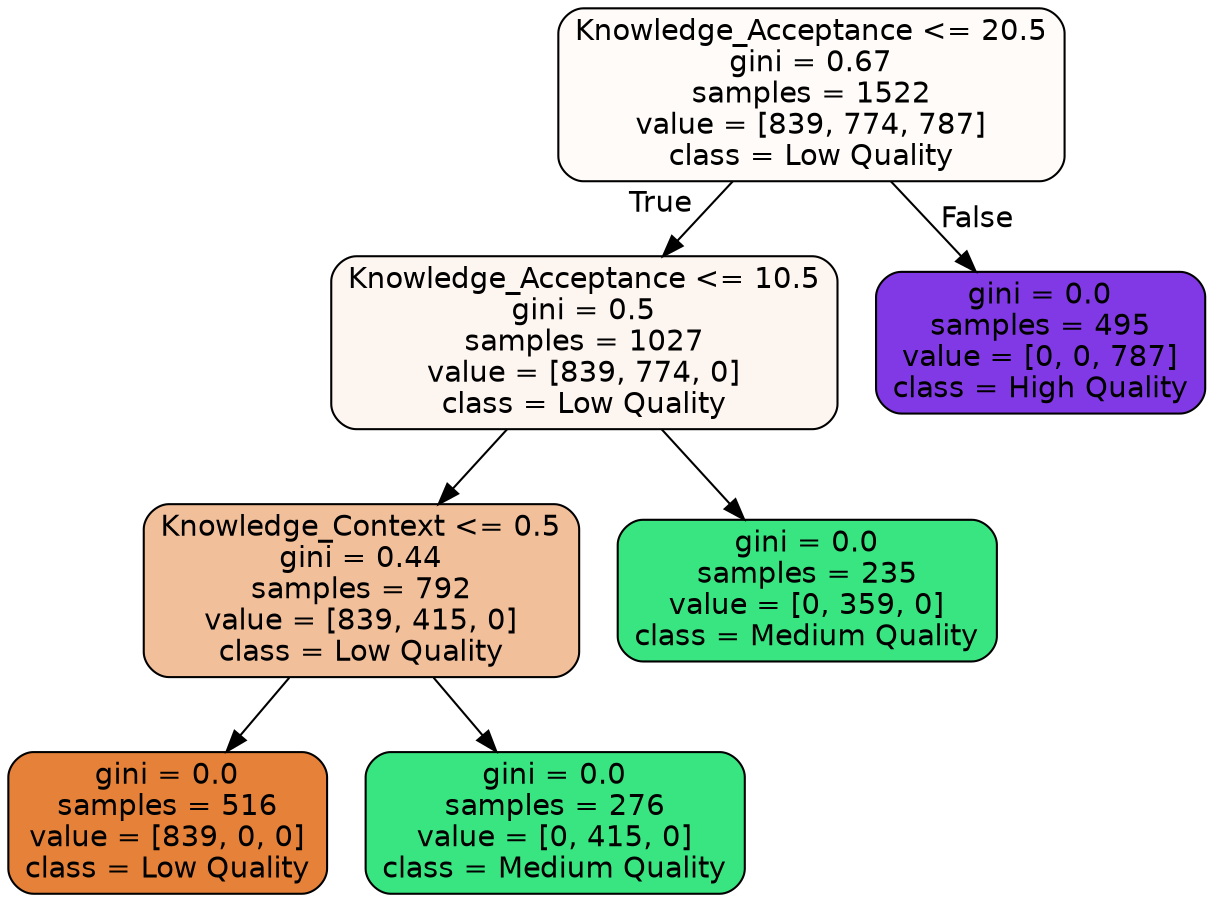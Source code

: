 digraph Tree {
node [shape=box, style="filled, rounded", color="black", fontname=helvetica] ;
edge [fontname=helvetica] ;
0 [label="Knowledge_Acceptance <= 20.5\ngini = 0.67\nsamples = 1522\nvalue = [839, 774, 787]\nclass = Low Quality", fillcolor="#fefbf9"] ;
1 [label="Knowledge_Acceptance <= 10.5\ngini = 0.5\nsamples = 1027\nvalue = [839, 774, 0]\nclass = Low Quality", fillcolor="#fdf5f0"] ;
0 -> 1 [labeldistance=2.5, labelangle=45, headlabel="True"] ;
2 [label="Knowledge_Context <= 0.5\ngini = 0.44\nsamples = 792\nvalue = [839, 415, 0]\nclass = Low Quality", fillcolor="#f2bf9b"] ;
1 -> 2 ;
3 [label="gini = 0.0\nsamples = 516\nvalue = [839, 0, 0]\nclass = Low Quality", fillcolor="#e58139"] ;
2 -> 3 ;
4 [label="gini = 0.0\nsamples = 276\nvalue = [0, 415, 0]\nclass = Medium Quality", fillcolor="#39e581"] ;
2 -> 4 ;
5 [label="gini = 0.0\nsamples = 235\nvalue = [0, 359, 0]\nclass = Medium Quality", fillcolor="#39e581"] ;
1 -> 5 ;
6 [label="gini = 0.0\nsamples = 495\nvalue = [0, 0, 787]\nclass = High Quality", fillcolor="#8139e5"] ;
0 -> 6 [labeldistance=2.5, labelangle=-45, headlabel="False"] ;
}